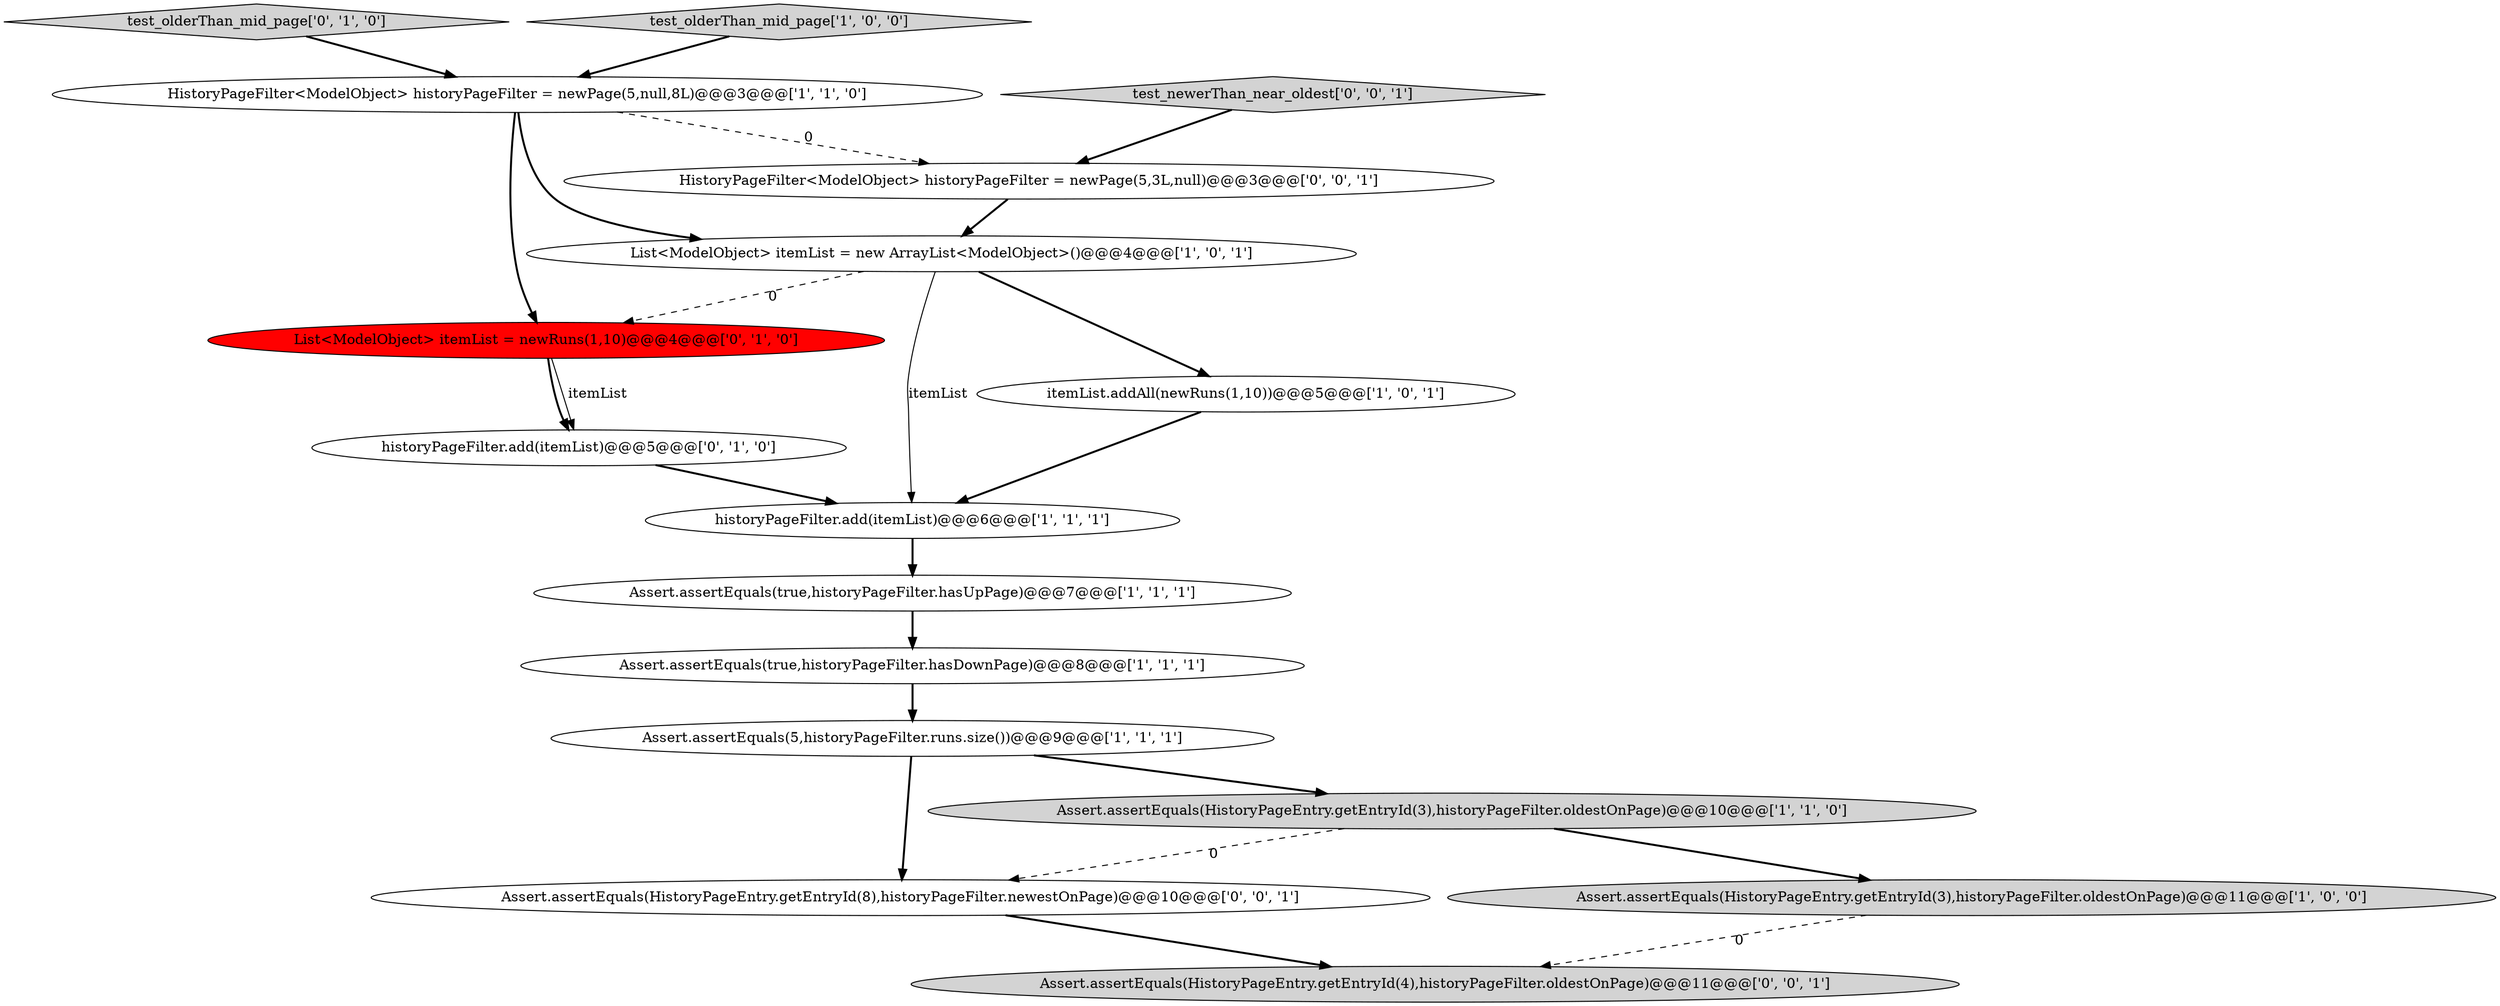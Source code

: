 digraph {
13 [style = filled, label = "test_newerThan_near_oldest['0', '0', '1']", fillcolor = lightgray, shape = diamond image = "AAA0AAABBB3BBB"];
12 [style = filled, label = "historyPageFilter.add(itemList)@@@5@@@['0', '1', '0']", fillcolor = white, shape = ellipse image = "AAA0AAABBB2BBB"];
1 [style = filled, label = "itemList.addAll(newRuns(1,10))@@@5@@@['1', '0', '1']", fillcolor = white, shape = ellipse image = "AAA0AAABBB1BBB"];
11 [style = filled, label = "test_olderThan_mid_page['0', '1', '0']", fillcolor = lightgray, shape = diamond image = "AAA0AAABBB2BBB"];
10 [style = filled, label = "List<ModelObject> itemList = newRuns(1,10)@@@4@@@['0', '1', '0']", fillcolor = red, shape = ellipse image = "AAA1AAABBB2BBB"];
6 [style = filled, label = "List<ModelObject> itemList = new ArrayList<ModelObject>()@@@4@@@['1', '0', '1']", fillcolor = white, shape = ellipse image = "AAA0AAABBB1BBB"];
2 [style = filled, label = "Assert.assertEquals(true,historyPageFilter.hasDownPage)@@@8@@@['1', '1', '1']", fillcolor = white, shape = ellipse image = "AAA0AAABBB1BBB"];
9 [style = filled, label = "historyPageFilter.add(itemList)@@@6@@@['1', '1', '1']", fillcolor = white, shape = ellipse image = "AAA0AAABBB1BBB"];
15 [style = filled, label = "HistoryPageFilter<ModelObject> historyPageFilter = newPage(5,3L,null)@@@3@@@['0', '0', '1']", fillcolor = white, shape = ellipse image = "AAA0AAABBB3BBB"];
7 [style = filled, label = "Assert.assertEquals(HistoryPageEntry.getEntryId(3),historyPageFilter.oldestOnPage)@@@11@@@['1', '0', '0']", fillcolor = lightgray, shape = ellipse image = "AAA0AAABBB1BBB"];
4 [style = filled, label = "Assert.assertEquals(true,historyPageFilter.hasUpPage)@@@7@@@['1', '1', '1']", fillcolor = white, shape = ellipse image = "AAA0AAABBB1BBB"];
3 [style = filled, label = "HistoryPageFilter<ModelObject> historyPageFilter = newPage(5,null,8L)@@@3@@@['1', '1', '0']", fillcolor = white, shape = ellipse image = "AAA0AAABBB1BBB"];
0 [style = filled, label = "test_olderThan_mid_page['1', '0', '0']", fillcolor = lightgray, shape = diamond image = "AAA0AAABBB1BBB"];
14 [style = filled, label = "Assert.assertEquals(HistoryPageEntry.getEntryId(8),historyPageFilter.newestOnPage)@@@10@@@['0', '0', '1']", fillcolor = white, shape = ellipse image = "AAA0AAABBB3BBB"];
16 [style = filled, label = "Assert.assertEquals(HistoryPageEntry.getEntryId(4),historyPageFilter.oldestOnPage)@@@11@@@['0', '0', '1']", fillcolor = lightgray, shape = ellipse image = "AAA0AAABBB3BBB"];
5 [style = filled, label = "Assert.assertEquals(HistoryPageEntry.getEntryId(3),historyPageFilter.oldestOnPage)@@@10@@@['1', '1', '0']", fillcolor = lightgray, shape = ellipse image = "AAA0AAABBB1BBB"];
8 [style = filled, label = "Assert.assertEquals(5,historyPageFilter.runs.size())@@@9@@@['1', '1', '1']", fillcolor = white, shape = ellipse image = "AAA0AAABBB1BBB"];
0->3 [style = bold, label=""];
14->16 [style = bold, label=""];
10->12 [style = solid, label="itemList"];
6->9 [style = solid, label="itemList"];
5->14 [style = dashed, label="0"];
7->16 [style = dashed, label="0"];
9->4 [style = bold, label=""];
8->14 [style = bold, label=""];
3->6 [style = bold, label=""];
15->6 [style = bold, label=""];
4->2 [style = bold, label=""];
12->9 [style = bold, label=""];
1->9 [style = bold, label=""];
6->10 [style = dashed, label="0"];
6->1 [style = bold, label=""];
3->10 [style = bold, label=""];
8->5 [style = bold, label=""];
11->3 [style = bold, label=""];
10->12 [style = bold, label=""];
3->15 [style = dashed, label="0"];
5->7 [style = bold, label=""];
13->15 [style = bold, label=""];
2->8 [style = bold, label=""];
}
